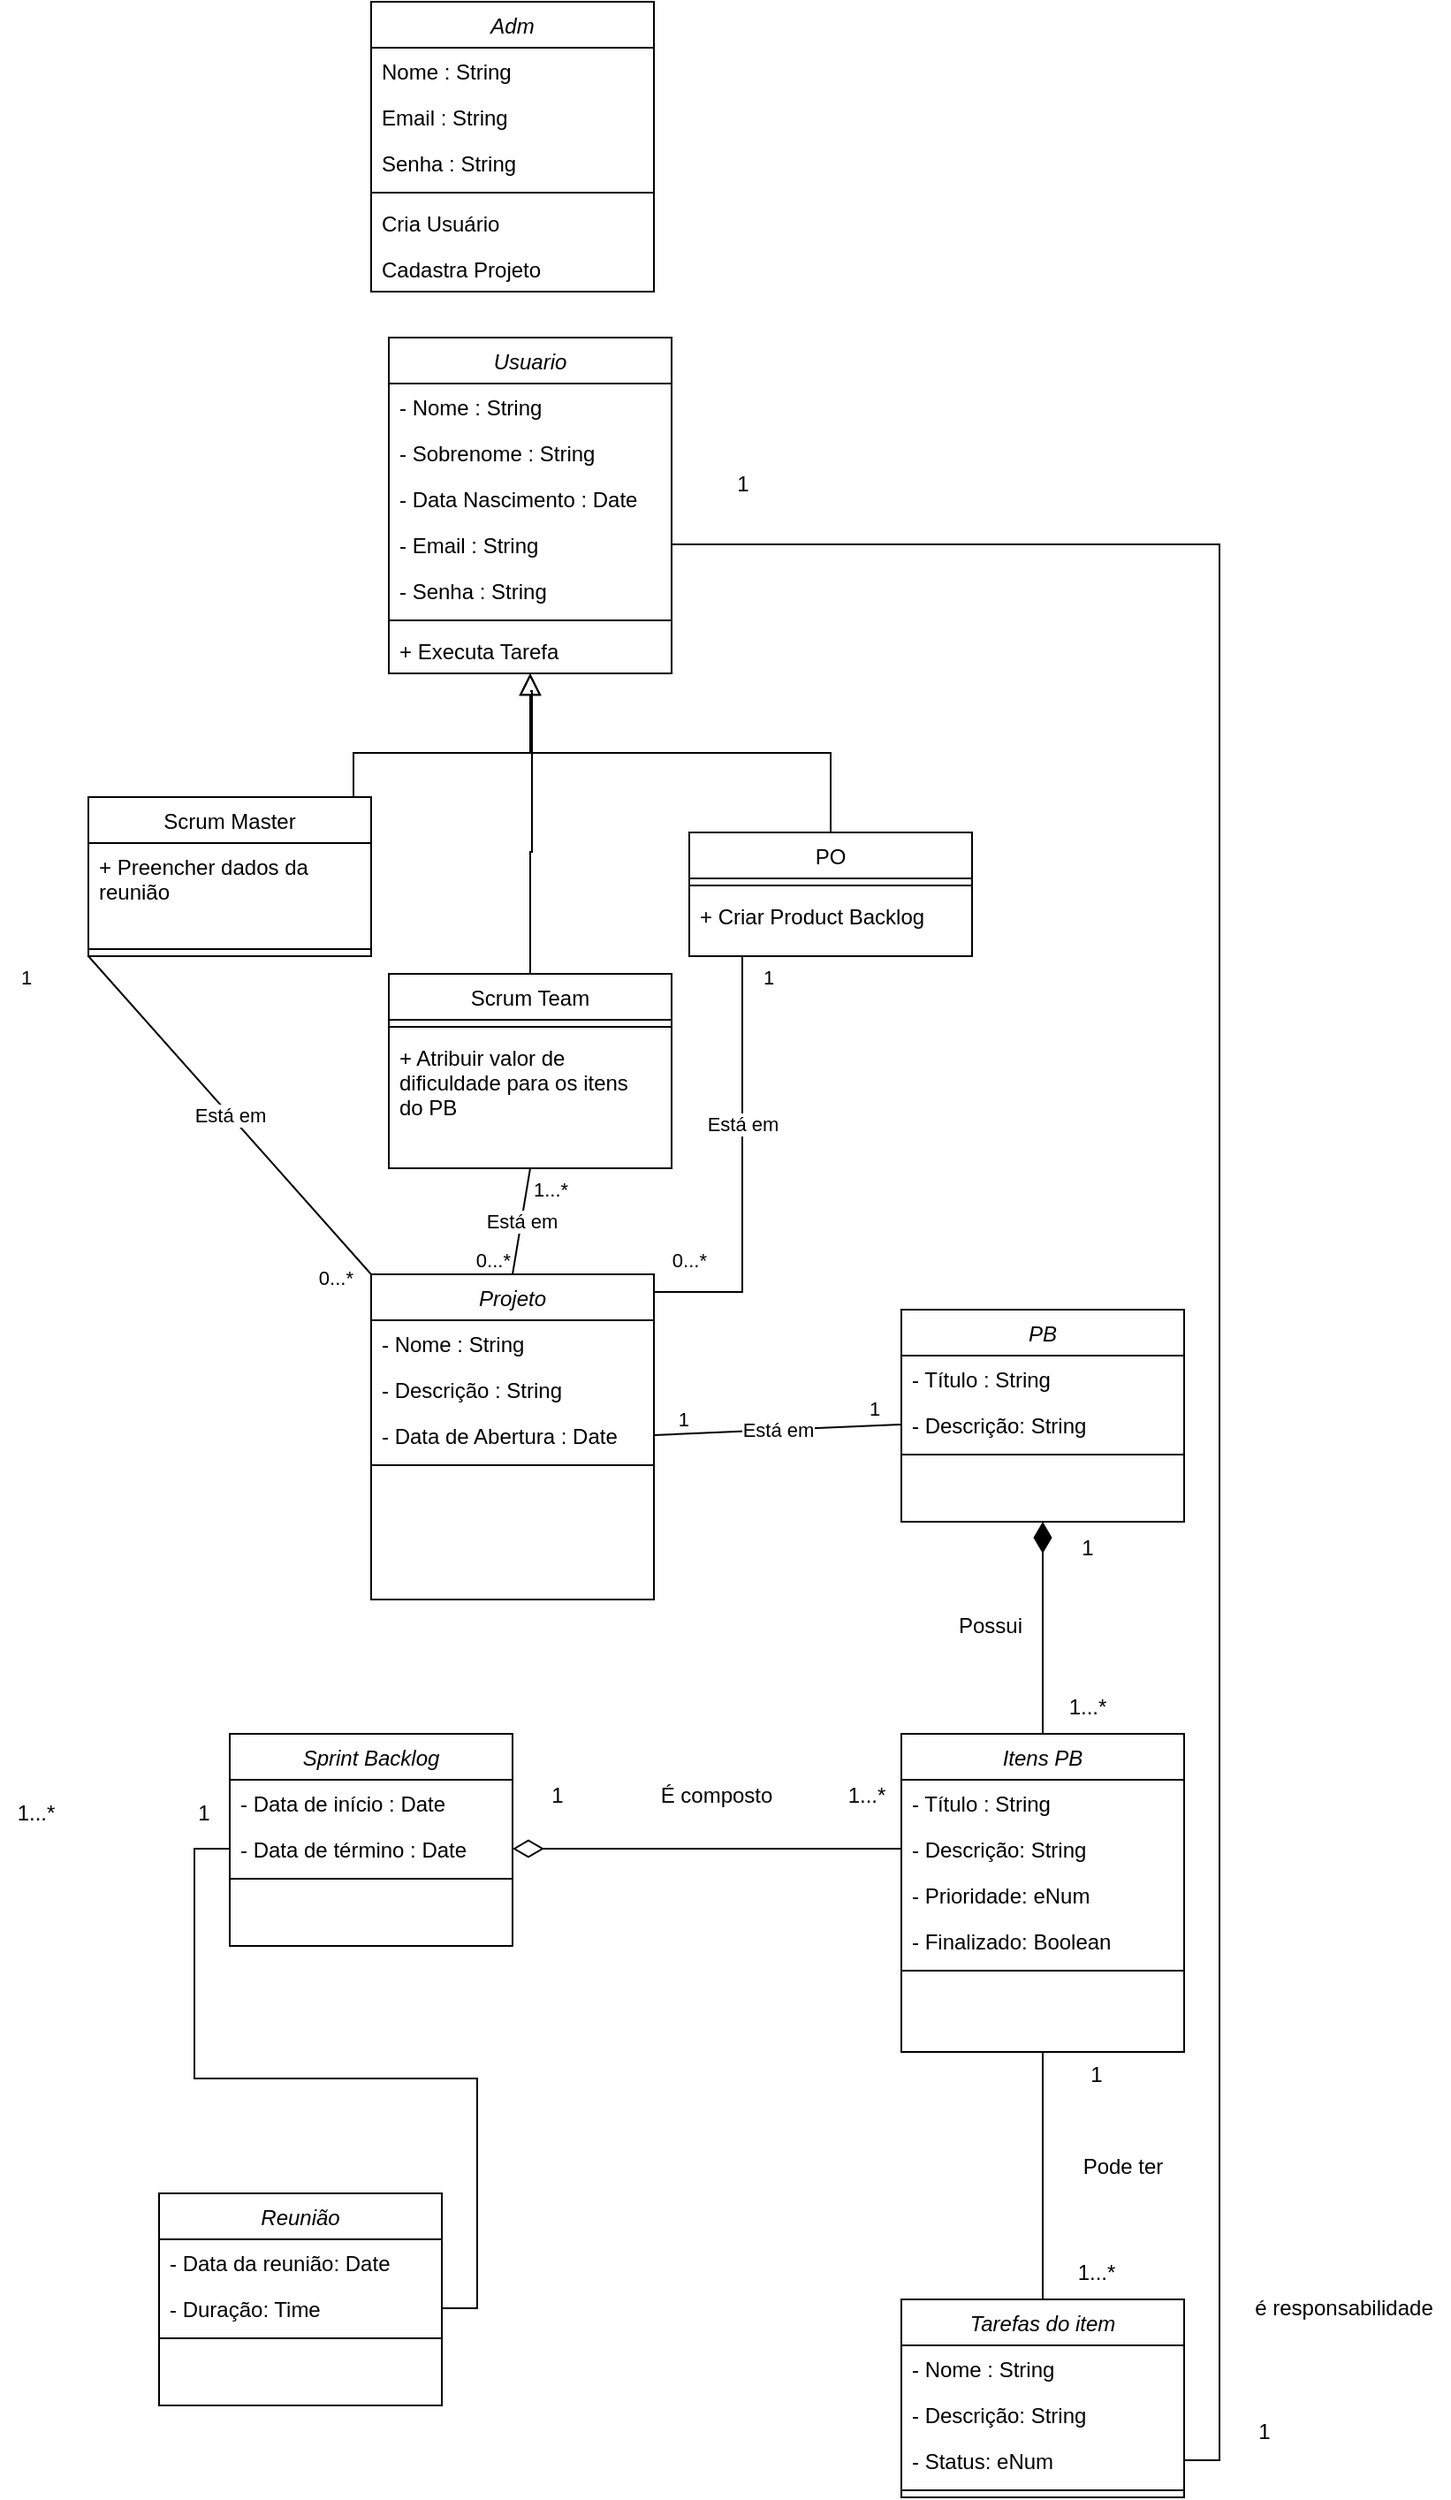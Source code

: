 <mxfile version="24.2.0" type="github">
  <diagram id="C5RBs43oDa-KdzZeNtuy" name="Page-1">
    <mxGraphModel dx="777" dy="1661" grid="1" gridSize="10" guides="1" tooltips="1" connect="1" arrows="1" fold="1" page="1" pageScale="1" pageWidth="827" pageHeight="1169" math="0" shadow="0">
      <root>
        <mxCell id="WIyWlLk6GJQsqaUBKTNV-0" />
        <mxCell id="WIyWlLk6GJQsqaUBKTNV-1" parent="WIyWlLk6GJQsqaUBKTNV-0" />
        <mxCell id="zkfFHV4jXpPFQw0GAbJ--0" value="Usuario" style="swimlane;fontStyle=2;align=center;verticalAlign=top;childLayout=stackLayout;horizontal=1;startSize=26;horizontalStack=0;resizeParent=1;resizeLast=0;collapsible=1;marginBottom=0;rounded=0;shadow=0;strokeWidth=1;" parent="WIyWlLk6GJQsqaUBKTNV-1" vertex="1">
          <mxGeometry x="220" y="80" width="160" height="190" as="geometry">
            <mxRectangle x="230" y="140" width="160" height="26" as="alternateBounds" />
          </mxGeometry>
        </mxCell>
        <mxCell id="PnObwi3qZzeSHkkHJ7TU-2" value="- Nome : String" style="text;align=left;verticalAlign=top;spacingLeft=4;spacingRight=4;overflow=hidden;rotatable=0;points=[[0,0.5],[1,0.5]];portConstraint=eastwest;" vertex="1" parent="zkfFHV4jXpPFQw0GAbJ--0">
          <mxGeometry y="26" width="160" height="26" as="geometry" />
        </mxCell>
        <mxCell id="PnObwi3qZzeSHkkHJ7TU-3" value="- Sobrenome : String" style="text;align=left;verticalAlign=top;spacingLeft=4;spacingRight=4;overflow=hidden;rotatable=0;points=[[0,0.5],[1,0.5]];portConstraint=eastwest;" vertex="1" parent="zkfFHV4jXpPFQw0GAbJ--0">
          <mxGeometry y="52" width="160" height="26" as="geometry" />
        </mxCell>
        <mxCell id="PnObwi3qZzeSHkkHJ7TU-4" value="- Data Nascimento : Date" style="text;align=left;verticalAlign=top;spacingLeft=4;spacingRight=4;overflow=hidden;rotatable=0;points=[[0,0.5],[1,0.5]];portConstraint=eastwest;" vertex="1" parent="zkfFHV4jXpPFQw0GAbJ--0">
          <mxGeometry y="78" width="160" height="26" as="geometry" />
        </mxCell>
        <mxCell id="PnObwi3qZzeSHkkHJ7TU-20" value="- Email : String" style="text;align=left;verticalAlign=top;spacingLeft=4;spacingRight=4;overflow=hidden;rotatable=0;points=[[0,0.5],[1,0.5]];portConstraint=eastwest;" vertex="1" parent="zkfFHV4jXpPFQw0GAbJ--0">
          <mxGeometry y="104" width="160" height="26" as="geometry" />
        </mxCell>
        <mxCell id="PnObwi3qZzeSHkkHJ7TU-21" value="- Senha : String" style="text;align=left;verticalAlign=top;spacingLeft=4;spacingRight=4;overflow=hidden;rotatable=0;points=[[0,0.5],[1,0.5]];portConstraint=eastwest;" vertex="1" parent="zkfFHV4jXpPFQw0GAbJ--0">
          <mxGeometry y="130" width="160" height="26" as="geometry" />
        </mxCell>
        <mxCell id="zkfFHV4jXpPFQw0GAbJ--4" value="" style="line;html=1;strokeWidth=1;align=left;verticalAlign=middle;spacingTop=-1;spacingLeft=3;spacingRight=3;rotatable=0;labelPosition=right;points=[];portConstraint=eastwest;" parent="zkfFHV4jXpPFQw0GAbJ--0" vertex="1">
          <mxGeometry y="156" width="160" height="8" as="geometry" />
        </mxCell>
        <mxCell id="PnObwi3qZzeSHkkHJ7TU-121" value="+ Executa Tarefa" style="text;align=left;verticalAlign=top;spacingLeft=4;spacingRight=4;overflow=hidden;rotatable=0;points=[[0,0.5],[1,0.5]];portConstraint=eastwest;" vertex="1" parent="zkfFHV4jXpPFQw0GAbJ--0">
          <mxGeometry y="164" width="160" height="26" as="geometry" />
        </mxCell>
        <mxCell id="zkfFHV4jXpPFQw0GAbJ--12" value="" style="endArrow=block;endSize=10;endFill=0;shadow=0;strokeWidth=1;rounded=0;curved=0;edgeStyle=elbowEdgeStyle;elbow=vertical;" parent="WIyWlLk6GJQsqaUBKTNV-1" target="zkfFHV4jXpPFQw0GAbJ--0" edge="1">
          <mxGeometry width="160" relative="1" as="geometry">
            <mxPoint x="200" y="360" as="sourcePoint" />
            <mxPoint x="200" y="203" as="targetPoint" />
          </mxGeometry>
        </mxCell>
        <mxCell id="zkfFHV4jXpPFQw0GAbJ--13" value="PO" style="swimlane;fontStyle=0;align=center;verticalAlign=top;childLayout=stackLayout;horizontal=1;startSize=26;horizontalStack=0;resizeParent=1;resizeLast=0;collapsible=1;marginBottom=0;rounded=0;shadow=0;strokeWidth=1;" parent="WIyWlLk6GJQsqaUBKTNV-1" vertex="1">
          <mxGeometry x="390" y="360" width="160" height="70" as="geometry">
            <mxRectangle x="340" y="380" width="170" height="26" as="alternateBounds" />
          </mxGeometry>
        </mxCell>
        <mxCell id="zkfFHV4jXpPFQw0GAbJ--15" value="" style="line;html=1;strokeWidth=1;align=left;verticalAlign=middle;spacingTop=-1;spacingLeft=3;spacingRight=3;rotatable=0;labelPosition=right;points=[];portConstraint=eastwest;" parent="zkfFHV4jXpPFQw0GAbJ--13" vertex="1">
          <mxGeometry y="26" width="160" height="8" as="geometry" />
        </mxCell>
        <mxCell id="PnObwi3qZzeSHkkHJ7TU-19" value="+ Criar Product Backlog" style="text;align=left;verticalAlign=top;spacingLeft=4;spacingRight=4;overflow=hidden;rotatable=0;points=[[0,0.5],[1,0.5]];portConstraint=eastwest;" vertex="1" parent="zkfFHV4jXpPFQw0GAbJ--13">
          <mxGeometry y="34" width="160" height="26" as="geometry" />
        </mxCell>
        <mxCell id="zkfFHV4jXpPFQw0GAbJ--16" value="" style="endArrow=block;endSize=10;endFill=0;shadow=0;strokeWidth=1;rounded=0;curved=0;edgeStyle=elbowEdgeStyle;elbow=vertical;" parent="WIyWlLk6GJQsqaUBKTNV-1" source="zkfFHV4jXpPFQw0GAbJ--13" target="zkfFHV4jXpPFQw0GAbJ--0" edge="1">
          <mxGeometry width="160" relative="1" as="geometry">
            <mxPoint x="210" y="373" as="sourcePoint" />
            <mxPoint x="310" y="271" as="targetPoint" />
          </mxGeometry>
        </mxCell>
        <mxCell id="PnObwi3qZzeSHkkHJ7TU-12" value="Adm" style="swimlane;fontStyle=2;align=center;verticalAlign=top;childLayout=stackLayout;horizontal=1;startSize=26;horizontalStack=0;resizeParent=1;resizeLast=0;collapsible=1;marginBottom=0;rounded=0;shadow=0;strokeWidth=1;" vertex="1" parent="WIyWlLk6GJQsqaUBKTNV-1">
          <mxGeometry x="210" y="-110" width="160" height="164" as="geometry">
            <mxRectangle x="230" y="140" width="160" height="26" as="alternateBounds" />
          </mxGeometry>
        </mxCell>
        <mxCell id="PnObwi3qZzeSHkkHJ7TU-13" value="Nome : String" style="text;align=left;verticalAlign=top;spacingLeft=4;spacingRight=4;overflow=hidden;rotatable=0;points=[[0,0.5],[1,0.5]];portConstraint=eastwest;" vertex="1" parent="PnObwi3qZzeSHkkHJ7TU-12">
          <mxGeometry y="26" width="160" height="26" as="geometry" />
        </mxCell>
        <mxCell id="PnObwi3qZzeSHkkHJ7TU-14" value="Email : String" style="text;align=left;verticalAlign=top;spacingLeft=4;spacingRight=4;overflow=hidden;rotatable=0;points=[[0,0.5],[1,0.5]];portConstraint=eastwest;" vertex="1" parent="PnObwi3qZzeSHkkHJ7TU-12">
          <mxGeometry y="52" width="160" height="26" as="geometry" />
        </mxCell>
        <mxCell id="PnObwi3qZzeSHkkHJ7TU-15" value="Senha : String" style="text;align=left;verticalAlign=top;spacingLeft=4;spacingRight=4;overflow=hidden;rotatable=0;points=[[0,0.5],[1,0.5]];portConstraint=eastwest;" vertex="1" parent="PnObwi3qZzeSHkkHJ7TU-12">
          <mxGeometry y="78" width="160" height="26" as="geometry" />
        </mxCell>
        <mxCell id="PnObwi3qZzeSHkkHJ7TU-16" value="" style="line;html=1;strokeWidth=1;align=left;verticalAlign=middle;spacingTop=-1;spacingLeft=3;spacingRight=3;rotatable=0;labelPosition=right;points=[];portConstraint=eastwest;" vertex="1" parent="PnObwi3qZzeSHkkHJ7TU-12">
          <mxGeometry y="104" width="160" height="8" as="geometry" />
        </mxCell>
        <mxCell id="PnObwi3qZzeSHkkHJ7TU-17" value="Cria Usuário" style="text;align=left;verticalAlign=top;spacingLeft=4;spacingRight=4;overflow=hidden;rotatable=0;points=[[0,0.5],[1,0.5]];portConstraint=eastwest;" vertex="1" parent="PnObwi3qZzeSHkkHJ7TU-12">
          <mxGeometry y="112" width="160" height="26" as="geometry" />
        </mxCell>
        <mxCell id="PnObwi3qZzeSHkkHJ7TU-18" value="Cadastra Projeto" style="text;align=left;verticalAlign=top;spacingLeft=4;spacingRight=4;overflow=hidden;rotatable=0;points=[[0,0.5],[1,0.5]];portConstraint=eastwest;" vertex="1" parent="PnObwi3qZzeSHkkHJ7TU-12">
          <mxGeometry y="138" width="160" height="26" as="geometry" />
        </mxCell>
        <mxCell id="PnObwi3qZzeSHkkHJ7TU-22" value="Projeto" style="swimlane;fontStyle=2;align=center;verticalAlign=top;childLayout=stackLayout;horizontal=1;startSize=26;horizontalStack=0;resizeParent=1;resizeLast=0;collapsible=1;marginBottom=0;rounded=0;shadow=0;strokeWidth=1;" vertex="1" parent="WIyWlLk6GJQsqaUBKTNV-1">
          <mxGeometry x="210" y="610" width="160" height="184" as="geometry">
            <mxRectangle x="230" y="140" width="160" height="26" as="alternateBounds" />
          </mxGeometry>
        </mxCell>
        <mxCell id="PnObwi3qZzeSHkkHJ7TU-23" value="- Nome : String" style="text;align=left;verticalAlign=top;spacingLeft=4;spacingRight=4;overflow=hidden;rotatable=0;points=[[0,0.5],[1,0.5]];portConstraint=eastwest;" vertex="1" parent="PnObwi3qZzeSHkkHJ7TU-22">
          <mxGeometry y="26" width="160" height="26" as="geometry" />
        </mxCell>
        <mxCell id="PnObwi3qZzeSHkkHJ7TU-24" value="- Descrição : String" style="text;align=left;verticalAlign=top;spacingLeft=4;spacingRight=4;overflow=hidden;rotatable=0;points=[[0,0.5],[1,0.5]];portConstraint=eastwest;" vertex="1" parent="PnObwi3qZzeSHkkHJ7TU-22">
          <mxGeometry y="52" width="160" height="26" as="geometry" />
        </mxCell>
        <mxCell id="PnObwi3qZzeSHkkHJ7TU-25" value="- Data de Abertura : Date" style="text;align=left;verticalAlign=top;spacingLeft=4;spacingRight=4;overflow=hidden;rotatable=0;points=[[0,0.5],[1,0.5]];portConstraint=eastwest;" vertex="1" parent="PnObwi3qZzeSHkkHJ7TU-22">
          <mxGeometry y="78" width="160" height="26" as="geometry" />
        </mxCell>
        <mxCell id="PnObwi3qZzeSHkkHJ7TU-28" value="" style="line;html=1;strokeWidth=1;align=left;verticalAlign=middle;spacingTop=-1;spacingLeft=3;spacingRight=3;rotatable=0;labelPosition=right;points=[];portConstraint=eastwest;" vertex="1" parent="PnObwi3qZzeSHkkHJ7TU-22">
          <mxGeometry y="104" width="160" height="8" as="geometry" />
        </mxCell>
        <mxCell id="PnObwi3qZzeSHkkHJ7TU-29" value="Scrum Master" style="swimlane;fontStyle=0;align=center;verticalAlign=top;childLayout=stackLayout;horizontal=1;startSize=26;horizontalStack=0;resizeParent=1;resizeLast=0;collapsible=1;marginBottom=0;rounded=0;shadow=0;strokeWidth=1;" vertex="1" parent="WIyWlLk6GJQsqaUBKTNV-1">
          <mxGeometry x="50" y="340" width="160" height="90" as="geometry">
            <mxRectangle x="340" y="380" width="170" height="26" as="alternateBounds" />
          </mxGeometry>
        </mxCell>
        <mxCell id="PnObwi3qZzeSHkkHJ7TU-122" value="+ Preencher dados da &#xa;reunião" style="text;align=left;verticalAlign=top;spacingLeft=4;spacingRight=4;overflow=hidden;rotatable=0;points=[[0,0.5],[1,0.5]];portConstraint=eastwest;" vertex="1" parent="PnObwi3qZzeSHkkHJ7TU-29">
          <mxGeometry y="26" width="160" height="56" as="geometry" />
        </mxCell>
        <mxCell id="PnObwi3qZzeSHkkHJ7TU-30" value="" style="line;html=1;strokeWidth=1;align=left;verticalAlign=middle;spacingTop=-1;spacingLeft=3;spacingRight=3;rotatable=0;labelPosition=right;points=[];portConstraint=eastwest;" vertex="1" parent="PnObwi3qZzeSHkkHJ7TU-29">
          <mxGeometry y="82" width="160" height="8" as="geometry" />
        </mxCell>
        <mxCell id="PnObwi3qZzeSHkkHJ7TU-35" style="edgeStyle=orthogonalEdgeStyle;rounded=0;orthogonalLoop=1;jettySize=auto;html=1;endArrow=none;endFill=0;" edge="1" parent="WIyWlLk6GJQsqaUBKTNV-1" source="PnObwi3qZzeSHkkHJ7TU-32">
          <mxGeometry relative="1" as="geometry">
            <mxPoint x="300" y="280" as="targetPoint" />
            <Array as="points">
              <mxPoint x="300" y="371" />
              <mxPoint x="301" y="371" />
              <mxPoint x="301" y="280" />
            </Array>
          </mxGeometry>
        </mxCell>
        <mxCell id="PnObwi3qZzeSHkkHJ7TU-83" style="edgeStyle=orthogonalEdgeStyle;rounded=0;orthogonalLoop=1;jettySize=auto;html=1;exitX=0.5;exitY=0;exitDx=0;exitDy=0;" edge="1" parent="WIyWlLk6GJQsqaUBKTNV-1" source="PnObwi3qZzeSHkkHJ7TU-32">
          <mxGeometry relative="1" as="geometry">
            <mxPoint x="300.37" y="459.926" as="targetPoint" />
          </mxGeometry>
        </mxCell>
        <mxCell id="PnObwi3qZzeSHkkHJ7TU-32" value="Scrum Team" style="swimlane;fontStyle=0;align=center;verticalAlign=top;childLayout=stackLayout;horizontal=1;startSize=26;horizontalStack=0;resizeParent=1;resizeLast=0;collapsible=1;marginBottom=0;rounded=0;shadow=0;strokeWidth=1;" vertex="1" parent="WIyWlLk6GJQsqaUBKTNV-1">
          <mxGeometry x="220" y="440" width="160" height="110" as="geometry">
            <mxRectangle x="340" y="380" width="170" height="26" as="alternateBounds" />
          </mxGeometry>
        </mxCell>
        <mxCell id="PnObwi3qZzeSHkkHJ7TU-33" value="" style="line;html=1;strokeWidth=1;align=left;verticalAlign=middle;spacingTop=-1;spacingLeft=3;spacingRight=3;rotatable=0;labelPosition=right;points=[];portConstraint=eastwest;" vertex="1" parent="PnObwi3qZzeSHkkHJ7TU-32">
          <mxGeometry y="26" width="160" height="8" as="geometry" />
        </mxCell>
        <mxCell id="PnObwi3qZzeSHkkHJ7TU-82" value="+ Atribuir valor de &#xa;dificuldade para os itens &#xa;do PB" style="text;align=left;verticalAlign=top;spacingLeft=4;spacingRight=4;overflow=hidden;rotatable=0;points=[[0,0.5],[1,0.5]];portConstraint=eastwest;" vertex="1" parent="PnObwi3qZzeSHkkHJ7TU-32">
          <mxGeometry y="34" width="160" height="56" as="geometry" />
        </mxCell>
        <mxCell id="PnObwi3qZzeSHkkHJ7TU-48" value="" style="endArrow=none;html=1;rounded=0;entryX=0.5;entryY=0;entryDx=0;entryDy=0;exitX=0.5;exitY=1;exitDx=0;exitDy=0;endFill=0;" edge="1" parent="WIyWlLk6GJQsqaUBKTNV-1" source="PnObwi3qZzeSHkkHJ7TU-32" target="PnObwi3qZzeSHkkHJ7TU-22">
          <mxGeometry relative="1" as="geometry">
            <mxPoint x="260" y="560" as="sourcePoint" />
            <mxPoint x="420" y="560" as="targetPoint" />
          </mxGeometry>
        </mxCell>
        <mxCell id="PnObwi3qZzeSHkkHJ7TU-49" value="Está em" style="edgeLabel;resizable=0;html=1;;align=center;verticalAlign=middle;" connectable="0" vertex="1" parent="PnObwi3qZzeSHkkHJ7TU-48">
          <mxGeometry relative="1" as="geometry" />
        </mxCell>
        <mxCell id="PnObwi3qZzeSHkkHJ7TU-50" value="1...*" style="edgeLabel;resizable=0;html=1;;align=left;verticalAlign=bottom;" connectable="0" vertex="1" parent="PnObwi3qZzeSHkkHJ7TU-48">
          <mxGeometry x="-1" relative="1" as="geometry">
            <mxPoint y="20" as="offset" />
          </mxGeometry>
        </mxCell>
        <mxCell id="PnObwi3qZzeSHkkHJ7TU-51" value="0...*" style="edgeLabel;resizable=0;html=1;;align=right;verticalAlign=bottom;" connectable="0" vertex="1" parent="PnObwi3qZzeSHkkHJ7TU-48">
          <mxGeometry x="1" relative="1" as="geometry" />
        </mxCell>
        <mxCell id="PnObwi3qZzeSHkkHJ7TU-52" value="" style="endArrow=none;html=1;rounded=0;entryX=0;entryY=0;entryDx=0;entryDy=0;exitX=0;exitY=1;exitDx=0;exitDy=0;endFill=0;" edge="1" parent="WIyWlLk6GJQsqaUBKTNV-1" source="PnObwi3qZzeSHkkHJ7TU-29" target="PnObwi3qZzeSHkkHJ7TU-22">
          <mxGeometry relative="1" as="geometry">
            <mxPoint x="60" y="530" as="sourcePoint" />
            <mxPoint x="220" y="530" as="targetPoint" />
          </mxGeometry>
        </mxCell>
        <mxCell id="PnObwi3qZzeSHkkHJ7TU-53" value="Está em" style="edgeLabel;resizable=0;html=1;;align=center;verticalAlign=middle;" connectable="0" vertex="1" parent="PnObwi3qZzeSHkkHJ7TU-52">
          <mxGeometry relative="1" as="geometry" />
        </mxCell>
        <mxCell id="PnObwi3qZzeSHkkHJ7TU-54" value="1" style="edgeLabel;resizable=0;html=1;;align=left;verticalAlign=bottom;" connectable="0" vertex="1" parent="PnObwi3qZzeSHkkHJ7TU-52">
          <mxGeometry x="-1" relative="1" as="geometry">
            <mxPoint x="-40" y="20" as="offset" />
          </mxGeometry>
        </mxCell>
        <mxCell id="PnObwi3qZzeSHkkHJ7TU-55" value="0...*" style="edgeLabel;resizable=0;html=1;;align=right;verticalAlign=bottom;" connectable="0" vertex="1" parent="PnObwi3qZzeSHkkHJ7TU-52">
          <mxGeometry x="1" relative="1" as="geometry">
            <mxPoint x="-10" y="10" as="offset" />
          </mxGeometry>
        </mxCell>
        <mxCell id="PnObwi3qZzeSHkkHJ7TU-56" value="" style="endArrow=none;html=1;rounded=0;entryX=1;entryY=0;entryDx=0;entryDy=0;exitX=0.5;exitY=1;exitDx=0;exitDy=0;edgeStyle=elbowEdgeStyle;endFill=0;" edge="1" parent="WIyWlLk6GJQsqaUBKTNV-1" source="zkfFHV4jXpPFQw0GAbJ--13">
          <mxGeometry relative="1" as="geometry">
            <mxPoint x="470" y="440" as="sourcePoint" />
            <mxPoint x="370" y="620" as="targetPoint" />
          </mxGeometry>
        </mxCell>
        <mxCell id="PnObwi3qZzeSHkkHJ7TU-57" value="Está em" style="edgeLabel;resizable=0;html=1;;align=center;verticalAlign=middle;" connectable="0" vertex="1" parent="PnObwi3qZzeSHkkHJ7TU-56">
          <mxGeometry relative="1" as="geometry" />
        </mxCell>
        <mxCell id="PnObwi3qZzeSHkkHJ7TU-58" value="1" style="edgeLabel;resizable=0;html=1;;align=left;verticalAlign=bottom;" connectable="0" vertex="1" parent="PnObwi3qZzeSHkkHJ7TU-56">
          <mxGeometry x="-1" relative="1" as="geometry">
            <mxPoint x="-40" y="20" as="offset" />
          </mxGeometry>
        </mxCell>
        <mxCell id="PnObwi3qZzeSHkkHJ7TU-59" value="0...*" style="edgeLabel;resizable=0;html=1;;align=right;verticalAlign=bottom;" connectable="0" vertex="1" parent="PnObwi3qZzeSHkkHJ7TU-56">
          <mxGeometry x="1" relative="1" as="geometry">
            <mxPoint x="30" y="-10" as="offset" />
          </mxGeometry>
        </mxCell>
        <mxCell id="PnObwi3qZzeSHkkHJ7TU-61" value="PB" style="swimlane;fontStyle=2;align=center;verticalAlign=top;childLayout=stackLayout;horizontal=1;startSize=26;horizontalStack=0;resizeParent=1;resizeLast=0;collapsible=1;marginBottom=0;rounded=0;shadow=0;strokeWidth=1;" vertex="1" parent="WIyWlLk6GJQsqaUBKTNV-1">
          <mxGeometry x="510" y="630" width="160" height="120" as="geometry">
            <mxRectangle x="230" y="140" width="160" height="26" as="alternateBounds" />
          </mxGeometry>
        </mxCell>
        <mxCell id="PnObwi3qZzeSHkkHJ7TU-62" value="- Título : String" style="text;align=left;verticalAlign=top;spacingLeft=4;spacingRight=4;overflow=hidden;rotatable=0;points=[[0,0.5],[1,0.5]];portConstraint=eastwest;" vertex="1" parent="PnObwi3qZzeSHkkHJ7TU-61">
          <mxGeometry y="26" width="160" height="26" as="geometry" />
        </mxCell>
        <mxCell id="PnObwi3qZzeSHkkHJ7TU-64" value="- Descrição: String" style="text;align=left;verticalAlign=top;spacingLeft=4;spacingRight=4;overflow=hidden;rotatable=0;points=[[0,0.5],[1,0.5]];portConstraint=eastwest;" vertex="1" parent="PnObwi3qZzeSHkkHJ7TU-61">
          <mxGeometry y="52" width="160" height="26" as="geometry" />
        </mxCell>
        <mxCell id="PnObwi3qZzeSHkkHJ7TU-67" value="" style="line;html=1;strokeWidth=1;align=left;verticalAlign=middle;spacingTop=-1;spacingLeft=3;spacingRight=3;rotatable=0;labelPosition=right;points=[];portConstraint=eastwest;" vertex="1" parent="PnObwi3qZzeSHkkHJ7TU-61">
          <mxGeometry y="78" width="160" height="8" as="geometry" />
        </mxCell>
        <mxCell id="PnObwi3qZzeSHkkHJ7TU-68" value="" style="endArrow=none;html=1;rounded=0;entryX=1;entryY=0.5;entryDx=0;entryDy=0;exitX=0;exitY=0.5;exitDx=0;exitDy=0;endFill=0;" edge="1" parent="WIyWlLk6GJQsqaUBKTNV-1" source="PnObwi3qZzeSHkkHJ7TU-64" target="PnObwi3qZzeSHkkHJ7TU-25">
          <mxGeometry relative="1" as="geometry">
            <mxPoint x="450" y="650" as="sourcePoint" />
            <mxPoint x="440" y="730" as="targetPoint" />
          </mxGeometry>
        </mxCell>
        <mxCell id="PnObwi3qZzeSHkkHJ7TU-69" value="Está em" style="edgeLabel;resizable=0;html=1;;align=center;verticalAlign=middle;" connectable="0" vertex="1" parent="PnObwi3qZzeSHkkHJ7TU-68">
          <mxGeometry relative="1" as="geometry" />
        </mxCell>
        <mxCell id="PnObwi3qZzeSHkkHJ7TU-70" value="1" style="edgeLabel;resizable=0;html=1;;align=left;verticalAlign=bottom;" connectable="0" vertex="1" parent="PnObwi3qZzeSHkkHJ7TU-68">
          <mxGeometry x="-1" relative="1" as="geometry">
            <mxPoint x="-20" y="-1" as="offset" />
          </mxGeometry>
        </mxCell>
        <mxCell id="PnObwi3qZzeSHkkHJ7TU-71" value="1" style="edgeLabel;resizable=0;html=1;;align=right;verticalAlign=bottom;" connectable="0" vertex="1" parent="PnObwi3qZzeSHkkHJ7TU-68">
          <mxGeometry x="1" relative="1" as="geometry">
            <mxPoint x="20" as="offset" />
          </mxGeometry>
        </mxCell>
        <mxCell id="PnObwi3qZzeSHkkHJ7TU-72" value="Itens PB" style="swimlane;fontStyle=2;align=center;verticalAlign=top;childLayout=stackLayout;horizontal=1;startSize=26;horizontalStack=0;resizeParent=1;resizeLast=0;collapsible=1;marginBottom=0;rounded=0;shadow=0;strokeWidth=1;" vertex="1" parent="WIyWlLk6GJQsqaUBKTNV-1">
          <mxGeometry x="510" y="870" width="160" height="180" as="geometry">
            <mxRectangle x="230" y="140" width="160" height="26" as="alternateBounds" />
          </mxGeometry>
        </mxCell>
        <mxCell id="PnObwi3qZzeSHkkHJ7TU-73" value="- Título : String" style="text;align=left;verticalAlign=top;spacingLeft=4;spacingRight=4;overflow=hidden;rotatable=0;points=[[0,0.5],[1,0.5]];portConstraint=eastwest;" vertex="1" parent="PnObwi3qZzeSHkkHJ7TU-72">
          <mxGeometry y="26" width="160" height="26" as="geometry" />
        </mxCell>
        <mxCell id="PnObwi3qZzeSHkkHJ7TU-74" value="- Descrição: String" style="text;align=left;verticalAlign=top;spacingLeft=4;spacingRight=4;overflow=hidden;rotatable=0;points=[[0,0.5],[1,0.5]];portConstraint=eastwest;" vertex="1" parent="PnObwi3qZzeSHkkHJ7TU-72">
          <mxGeometry y="52" width="160" height="26" as="geometry" />
        </mxCell>
        <mxCell id="PnObwi3qZzeSHkkHJ7TU-76" value="- Prioridade: eNum" style="text;align=left;verticalAlign=top;spacingLeft=4;spacingRight=4;overflow=hidden;rotatable=0;points=[[0,0.5],[1,0.5]];portConstraint=eastwest;" vertex="1" parent="PnObwi3qZzeSHkkHJ7TU-72">
          <mxGeometry y="78" width="160" height="26" as="geometry" />
        </mxCell>
        <mxCell id="PnObwi3qZzeSHkkHJ7TU-89" value="- Finalizado: Boolean" style="text;align=left;verticalAlign=top;spacingLeft=4;spacingRight=4;overflow=hidden;rotatable=0;points=[[0,0.5],[1,0.5]];portConstraint=eastwest;" vertex="1" parent="PnObwi3qZzeSHkkHJ7TU-72">
          <mxGeometry y="104" width="160" height="26" as="geometry" />
        </mxCell>
        <mxCell id="PnObwi3qZzeSHkkHJ7TU-75" value="" style="line;html=1;strokeWidth=1;align=left;verticalAlign=middle;spacingTop=-1;spacingLeft=3;spacingRight=3;rotatable=0;labelPosition=right;points=[];portConstraint=eastwest;" vertex="1" parent="PnObwi3qZzeSHkkHJ7TU-72">
          <mxGeometry y="130" width="160" height="8" as="geometry" />
        </mxCell>
        <mxCell id="PnObwi3qZzeSHkkHJ7TU-78" value="1...*" style="text;html=1;align=center;verticalAlign=middle;resizable=0;points=[];autosize=1;strokeColor=none;fillColor=none;" vertex="1" parent="WIyWlLk6GJQsqaUBKTNV-1">
          <mxGeometry x="595" y="840" width="40" height="30" as="geometry" />
        </mxCell>
        <mxCell id="PnObwi3qZzeSHkkHJ7TU-79" value="1" style="text;html=1;align=center;verticalAlign=middle;resizable=0;points=[];autosize=1;strokeColor=none;fillColor=none;" vertex="1" parent="WIyWlLk6GJQsqaUBKTNV-1">
          <mxGeometry x="600" y="750" width="30" height="30" as="geometry" />
        </mxCell>
        <mxCell id="PnObwi3qZzeSHkkHJ7TU-81" value="" style="edgeStyle=orthogonalEdgeStyle;rounded=0;orthogonalLoop=1;jettySize=auto;html=1;entryX=0.5;entryY=1;entryDx=0;entryDy=0;endArrow=diamondThin;endFill=1;strokeWidth=1;endSize=15;" edge="1" parent="WIyWlLk6GJQsqaUBKTNV-1" source="PnObwi3qZzeSHkkHJ7TU-72" target="PnObwi3qZzeSHkkHJ7TU-61">
          <mxGeometry relative="1" as="geometry">
            <mxPoint x="590" y="870" as="sourcePoint" />
            <mxPoint x="590" y="750" as="targetPoint" />
          </mxGeometry>
        </mxCell>
        <mxCell id="PnObwi3qZzeSHkkHJ7TU-80" value="Possui" style="text;html=1;align=center;verticalAlign=middle;resizable=0;points=[];autosize=1;strokeColor=none;fillColor=none;" vertex="1" parent="WIyWlLk6GJQsqaUBKTNV-1">
          <mxGeometry x="530" y="794" width="60" height="30" as="geometry" />
        </mxCell>
        <mxCell id="PnObwi3qZzeSHkkHJ7TU-84" value="Sprint Backlog" style="swimlane;fontStyle=2;align=center;verticalAlign=top;childLayout=stackLayout;horizontal=1;startSize=26;horizontalStack=0;resizeParent=1;resizeLast=0;collapsible=1;marginBottom=0;rounded=0;shadow=0;strokeWidth=1;" vertex="1" parent="WIyWlLk6GJQsqaUBKTNV-1">
          <mxGeometry x="130" y="870" width="160" height="120" as="geometry">
            <mxRectangle x="230" y="140" width="160" height="26" as="alternateBounds" />
          </mxGeometry>
        </mxCell>
        <mxCell id="PnObwi3qZzeSHkkHJ7TU-85" value="- Data de início : Date" style="text;align=left;verticalAlign=top;spacingLeft=4;spacingRight=4;overflow=hidden;rotatable=0;points=[[0,0.5],[1,0.5]];portConstraint=eastwest;" vertex="1" parent="PnObwi3qZzeSHkkHJ7TU-84">
          <mxGeometry y="26" width="160" height="26" as="geometry" />
        </mxCell>
        <mxCell id="PnObwi3qZzeSHkkHJ7TU-86" value="- Data de término : Date" style="text;align=left;verticalAlign=top;spacingLeft=4;spacingRight=4;overflow=hidden;rotatable=0;points=[[0,0.5],[1,0.5]];portConstraint=eastwest;" vertex="1" parent="PnObwi3qZzeSHkkHJ7TU-84">
          <mxGeometry y="52" width="160" height="26" as="geometry" />
        </mxCell>
        <mxCell id="PnObwi3qZzeSHkkHJ7TU-87" value="" style="line;html=1;strokeWidth=1;align=left;verticalAlign=middle;spacingTop=-1;spacingLeft=3;spacingRight=3;rotatable=0;labelPosition=right;points=[];portConstraint=eastwest;" vertex="1" parent="PnObwi3qZzeSHkkHJ7TU-84">
          <mxGeometry y="78" width="160" height="8" as="geometry" />
        </mxCell>
        <mxCell id="PnObwi3qZzeSHkkHJ7TU-107" style="edgeStyle=orthogonalEdgeStyle;rounded=0;orthogonalLoop=1;jettySize=auto;html=1;entryX=0.5;entryY=1;entryDx=0;entryDy=0;endArrow=none;endFill=0;" edge="1" parent="WIyWlLk6GJQsqaUBKTNV-1" source="PnObwi3qZzeSHkkHJ7TU-101" target="PnObwi3qZzeSHkkHJ7TU-72">
          <mxGeometry relative="1" as="geometry" />
        </mxCell>
        <mxCell id="PnObwi3qZzeSHkkHJ7TU-101" value="Tarefas do item" style="swimlane;fontStyle=2;align=center;verticalAlign=top;childLayout=stackLayout;horizontal=1;startSize=26;horizontalStack=0;resizeParent=1;resizeLast=0;collapsible=1;marginBottom=0;rounded=0;shadow=0;strokeWidth=1;" vertex="1" parent="WIyWlLk6GJQsqaUBKTNV-1">
          <mxGeometry x="510" y="1190" width="160" height="112" as="geometry">
            <mxRectangle x="230" y="140" width="160" height="26" as="alternateBounds" />
          </mxGeometry>
        </mxCell>
        <mxCell id="PnObwi3qZzeSHkkHJ7TU-102" value="- Nome : String" style="text;align=left;verticalAlign=top;spacingLeft=4;spacingRight=4;overflow=hidden;rotatable=0;points=[[0,0.5],[1,0.5]];portConstraint=eastwest;" vertex="1" parent="PnObwi3qZzeSHkkHJ7TU-101">
          <mxGeometry y="26" width="160" height="26" as="geometry" />
        </mxCell>
        <mxCell id="PnObwi3qZzeSHkkHJ7TU-103" value="- Descrição: String" style="text;align=left;verticalAlign=top;spacingLeft=4;spacingRight=4;overflow=hidden;rotatable=0;points=[[0,0.5],[1,0.5]];portConstraint=eastwest;" vertex="1" parent="PnObwi3qZzeSHkkHJ7TU-101">
          <mxGeometry y="52" width="160" height="26" as="geometry" />
        </mxCell>
        <mxCell id="PnObwi3qZzeSHkkHJ7TU-111" value="- Status: eNum" style="text;align=left;verticalAlign=top;spacingLeft=4;spacingRight=4;overflow=hidden;rotatable=0;points=[[0,0.5],[1,0.5]];portConstraint=eastwest;" vertex="1" parent="PnObwi3qZzeSHkkHJ7TU-101">
          <mxGeometry y="78" width="160" height="26" as="geometry" />
        </mxCell>
        <mxCell id="PnObwi3qZzeSHkkHJ7TU-106" value="" style="line;html=1;strokeWidth=1;align=left;verticalAlign=middle;spacingTop=-1;spacingLeft=3;spacingRight=3;rotatable=0;labelPosition=right;points=[];portConstraint=eastwest;" vertex="1" parent="PnObwi3qZzeSHkkHJ7TU-101">
          <mxGeometry y="104" width="160" height="8" as="geometry" />
        </mxCell>
        <mxCell id="PnObwi3qZzeSHkkHJ7TU-108" value="1" style="text;html=1;align=center;verticalAlign=middle;resizable=0;points=[];autosize=1;strokeColor=none;fillColor=none;" vertex="1" parent="WIyWlLk6GJQsqaUBKTNV-1">
          <mxGeometry x="605" y="1048" width="30" height="30" as="geometry" />
        </mxCell>
        <mxCell id="PnObwi3qZzeSHkkHJ7TU-109" value="Pode ter" style="text;html=1;align=center;verticalAlign=middle;resizable=0;points=[];autosize=1;strokeColor=none;fillColor=none;" vertex="1" parent="WIyWlLk6GJQsqaUBKTNV-1">
          <mxGeometry x="600" y="1100" width="70" height="30" as="geometry" />
        </mxCell>
        <mxCell id="PnObwi3qZzeSHkkHJ7TU-110" value="1...*" style="text;html=1;align=center;verticalAlign=middle;resizable=0;points=[];autosize=1;strokeColor=none;fillColor=none;" vertex="1" parent="WIyWlLk6GJQsqaUBKTNV-1">
          <mxGeometry x="600" y="1160" width="40" height="30" as="geometry" />
        </mxCell>
        <mxCell id="PnObwi3qZzeSHkkHJ7TU-112" style="edgeStyle=orthogonalEdgeStyle;rounded=0;orthogonalLoop=1;jettySize=auto;html=1;exitX=1;exitY=0.5;exitDx=0;exitDy=0;entryX=1;entryY=0.5;entryDx=0;entryDy=0;endArrow=none;endFill=0;" edge="1" parent="WIyWlLk6GJQsqaUBKTNV-1" source="PnObwi3qZzeSHkkHJ7TU-20" target="PnObwi3qZzeSHkkHJ7TU-111">
          <mxGeometry relative="1" as="geometry" />
        </mxCell>
        <mxCell id="PnObwi3qZzeSHkkHJ7TU-114" style="edgeStyle=orthogonalEdgeStyle;rounded=0;orthogonalLoop=1;jettySize=auto;html=1;exitX=0;exitY=0.5;exitDx=0;exitDy=0;endArrow=diamondThin;endFill=0;strokeWidth=1;endSize=15;" edge="1" parent="WIyWlLk6GJQsqaUBKTNV-1" source="PnObwi3qZzeSHkkHJ7TU-74" target="PnObwi3qZzeSHkkHJ7TU-86">
          <mxGeometry relative="1" as="geometry" />
        </mxCell>
        <mxCell id="PnObwi3qZzeSHkkHJ7TU-115" value="1" style="text;html=1;align=center;verticalAlign=middle;resizable=0;points=[];autosize=1;strokeColor=none;fillColor=none;" vertex="1" parent="WIyWlLk6GJQsqaUBKTNV-1">
          <mxGeometry x="300" y="890" width="30" height="30" as="geometry" />
        </mxCell>
        <mxCell id="PnObwi3qZzeSHkkHJ7TU-116" value="1...*" style="text;html=1;align=center;verticalAlign=middle;resizable=0;points=[];autosize=1;strokeColor=none;fillColor=none;" vertex="1" parent="WIyWlLk6GJQsqaUBKTNV-1">
          <mxGeometry x="470" y="890" width="40" height="30" as="geometry" />
        </mxCell>
        <mxCell id="PnObwi3qZzeSHkkHJ7TU-117" value="É composto" style="text;html=1;align=center;verticalAlign=middle;resizable=0;points=[];autosize=1;strokeColor=none;fillColor=none;" vertex="1" parent="WIyWlLk6GJQsqaUBKTNV-1">
          <mxGeometry x="360" y="890" width="90" height="30" as="geometry" />
        </mxCell>
        <mxCell id="PnObwi3qZzeSHkkHJ7TU-118" value="1" style="text;html=1;align=center;verticalAlign=middle;resizable=0;points=[];autosize=1;strokeColor=none;fillColor=none;" vertex="1" parent="WIyWlLk6GJQsqaUBKTNV-1">
          <mxGeometry x="405" y="148" width="30" height="30" as="geometry" />
        </mxCell>
        <mxCell id="PnObwi3qZzeSHkkHJ7TU-119" value="é responsabilidade" style="text;html=1;align=center;verticalAlign=middle;resizable=0;points=[];autosize=1;strokeColor=none;fillColor=none;" vertex="1" parent="WIyWlLk6GJQsqaUBKTNV-1">
          <mxGeometry x="700" y="1180" width="120" height="30" as="geometry" />
        </mxCell>
        <mxCell id="PnObwi3qZzeSHkkHJ7TU-120" value="1" style="text;html=1;align=center;verticalAlign=middle;resizable=0;points=[];autosize=1;strokeColor=none;fillColor=none;" vertex="1" parent="WIyWlLk6GJQsqaUBKTNV-1">
          <mxGeometry x="700" y="1250" width="30" height="30" as="geometry" />
        </mxCell>
        <mxCell id="PnObwi3qZzeSHkkHJ7TU-123" value="Reunião" style="swimlane;fontStyle=2;align=center;verticalAlign=top;childLayout=stackLayout;horizontal=1;startSize=26;horizontalStack=0;resizeParent=1;resizeLast=0;collapsible=1;marginBottom=0;rounded=0;shadow=0;strokeWidth=1;" vertex="1" parent="WIyWlLk6GJQsqaUBKTNV-1">
          <mxGeometry x="90" y="1130" width="160" height="120" as="geometry">
            <mxRectangle x="230" y="140" width="160" height="26" as="alternateBounds" />
          </mxGeometry>
        </mxCell>
        <mxCell id="PnObwi3qZzeSHkkHJ7TU-124" value="- Data da reunião: Date" style="text;align=left;verticalAlign=top;spacingLeft=4;spacingRight=4;overflow=hidden;rotatable=0;points=[[0,0.5],[1,0.5]];portConstraint=eastwest;" vertex="1" parent="PnObwi3qZzeSHkkHJ7TU-123">
          <mxGeometry y="26" width="160" height="26" as="geometry" />
        </mxCell>
        <mxCell id="PnObwi3qZzeSHkkHJ7TU-125" value="- Duração: Time" style="text;align=left;verticalAlign=top;spacingLeft=4;spacingRight=4;overflow=hidden;rotatable=0;points=[[0,0.5],[1,0.5]];portConstraint=eastwest;" vertex="1" parent="PnObwi3qZzeSHkkHJ7TU-123">
          <mxGeometry y="52" width="160" height="26" as="geometry" />
        </mxCell>
        <mxCell id="PnObwi3qZzeSHkkHJ7TU-126" value="" style="line;html=1;strokeWidth=1;align=left;verticalAlign=middle;spacingTop=-1;spacingLeft=3;spacingRight=3;rotatable=0;labelPosition=right;points=[];portConstraint=eastwest;" vertex="1" parent="PnObwi3qZzeSHkkHJ7TU-123">
          <mxGeometry y="78" width="160" height="8" as="geometry" />
        </mxCell>
        <mxCell id="PnObwi3qZzeSHkkHJ7TU-127" style="edgeStyle=orthogonalEdgeStyle;rounded=0;orthogonalLoop=1;jettySize=auto;html=1;entryX=0;entryY=0.5;entryDx=0;entryDy=0;endArrow=none;endFill=0;" edge="1" parent="WIyWlLk6GJQsqaUBKTNV-1" source="PnObwi3qZzeSHkkHJ7TU-125" target="PnObwi3qZzeSHkkHJ7TU-86">
          <mxGeometry relative="1" as="geometry" />
        </mxCell>
        <mxCell id="PnObwi3qZzeSHkkHJ7TU-129" value="1" style="text;html=1;align=center;verticalAlign=middle;resizable=0;points=[];autosize=1;strokeColor=none;fillColor=none;" vertex="1" parent="WIyWlLk6GJQsqaUBKTNV-1">
          <mxGeometry x="100" y="900" width="30" height="30" as="geometry" />
        </mxCell>
        <mxCell id="PnObwi3qZzeSHkkHJ7TU-130" value="1...*" style="text;html=1;align=center;verticalAlign=middle;resizable=0;points=[];autosize=1;strokeColor=none;fillColor=none;" vertex="1" parent="WIyWlLk6GJQsqaUBKTNV-1">
          <mxGeometry y="900" width="40" height="30" as="geometry" />
        </mxCell>
      </root>
    </mxGraphModel>
  </diagram>
</mxfile>
